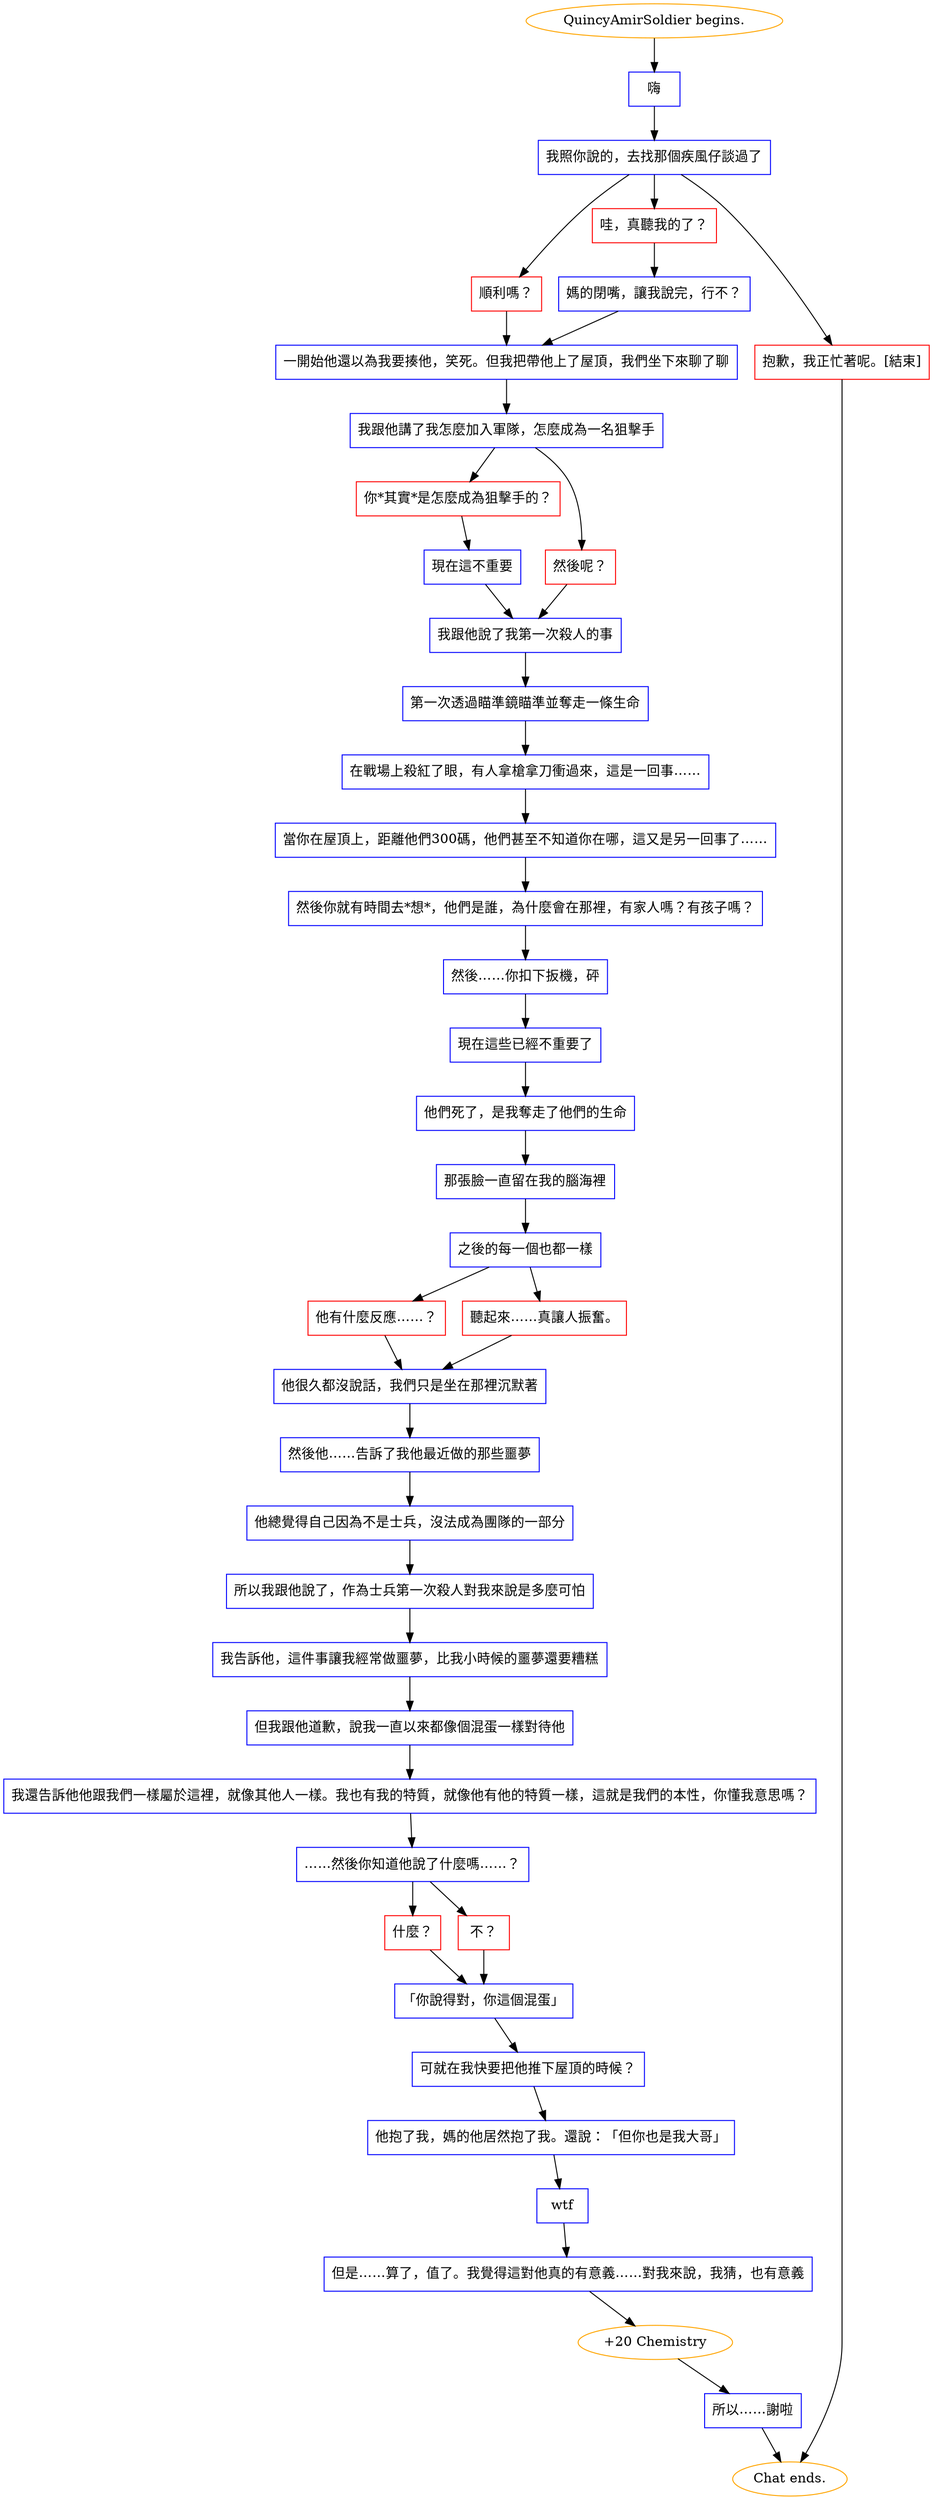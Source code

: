 digraph {
	"QuincyAmirSoldier begins." [color=orange];
		"QuincyAmirSoldier begins." -> j1274149381;
	j1274149381 [label="嗨",shape=box,color=blue];
		j1274149381 -> j3118987416;
	j3118987416 [label="我照你說的，去找那個疾風仔談過了",shape=box,color=blue];
		j3118987416 -> j1124092170;
		j3118987416 -> j4170352463;
		j3118987416 -> j3927206737;
	j1124092170 [label="順利嗎？",shape=box,color=red];
		j1124092170 -> j3394103271;
	j4170352463 [label="哇，真聽我的了？",shape=box,color=red];
		j4170352463 -> j2481227114;
	j3927206737 [label="抱歉，我正忙著呢。[結束]",shape=box,color=red];
		j3927206737 -> "Chat ends.";
	j3394103271 [label="一開始他還以為我要揍他，笑死。但我把帶他上了屋頂，我們坐下來聊了聊",shape=box,color=blue];
		j3394103271 -> j1746403656;
	j2481227114 [label="媽的閉嘴，讓我說完，行不？",shape=box,color=blue];
		j2481227114 -> j3394103271;
	"Chat ends." [color=orange];
	j1746403656 [label="我跟他講了我怎麼加入軍隊，怎麼成為一名狙擊手",shape=box,color=blue];
		j1746403656 -> j2168450532;
		j1746403656 -> j2033589721;
	j2168450532 [label="你*其實*是怎麼成為狙擊手的？",shape=box,color=red];
		j2168450532 -> j3910422922;
	j2033589721 [label="然後呢？",shape=box,color=red];
		j2033589721 -> j3202195627;
	j3910422922 [label="現在這不重要",shape=box,color=blue];
		j3910422922 -> j3202195627;
	j3202195627 [label="我跟他說了我第一次殺人的事",shape=box,color=blue];
		j3202195627 -> j3584990867;
	j3584990867 [label="第一次透過瞄準鏡瞄準並奪走一條生命",shape=box,color=blue];
		j3584990867 -> j3937444209;
	j3937444209 [label="在戰場上殺紅了眼，有人拿槍拿刀衝過來，這是一回事……",shape=box,color=blue];
		j3937444209 -> j4208012261;
	j4208012261 [label="當你在屋頂上，距離他們300碼，他們甚至不知道你在哪，這又是另一回事了……",shape=box,color=blue];
		j4208012261 -> j522154085;
	j522154085 [label="然後你就有時間去*想*，他們是誰，為什麼會在那裡，有家人嗎？有孩子嗎？",shape=box,color=blue];
		j522154085 -> j1587469105;
	j1587469105 [label="然後……你扣下扳機，砰",shape=box,color=blue];
		j1587469105 -> j2474942653;
	j2474942653 [label="現在這些已經不重要了",shape=box,color=blue];
		j2474942653 -> j1875814501;
	j1875814501 [label="他們死了，是我奪走了他們的生命",shape=box,color=blue];
		j1875814501 -> j883282602;
	j883282602 [label="那張臉一直留在我的腦海裡",shape=box,color=blue];
		j883282602 -> j3802694717;
	j3802694717 [label="之後的每一個也都一樣",shape=box,color=blue];
		j3802694717 -> j4145080811;
		j3802694717 -> j3903463214;
	j4145080811 [label="他有什麼反應……？",shape=box,color=red];
		j4145080811 -> j1161082461;
	j3903463214 [label="聽起來……真讓人振奮。",shape=box,color=red];
		j3903463214 -> j1161082461;
	j1161082461 [label="他很久都沒說話，我們只是坐在那裡沉默著",shape=box,color=blue];
		j1161082461 -> j1672095703;
	j1672095703 [label="然後他……告訴了我他最近做的那些噩夢",shape=box,color=blue];
		j1672095703 -> j769762380;
	j769762380 [label="他總覺得自己因為不是士兵，沒法成為團隊的一部分",shape=box,color=blue];
		j769762380 -> j3572365758;
	j3572365758 [label="所以我跟他說了，作為士兵第一次殺人對我來說是多麼可怕",shape=box,color=blue];
		j3572365758 -> j380188938;
	j380188938 [label="我告訴他，這件事讓我經常做噩夢，比我小時候的噩夢還要糟糕",shape=box,color=blue];
		j380188938 -> j3773314319;
	j3773314319 [label="但我跟他道歉，說我一直以來都像個混蛋一樣對待他",shape=box,color=blue];
		j3773314319 -> j3130252132;
	j3130252132 [label="我還告訴他他跟我們一樣屬於這裡，就像其他人一樣。我也有我的特質，就像他有他的特質一樣，這就是我們的本性，你懂我意思嗎？",shape=box,color=blue];
		j3130252132 -> j3119972324;
	j3119972324 [label="……然後你知道他說了什麼嗎……？",shape=box,color=blue];
		j3119972324 -> j3026279928;
		j3119972324 -> j2180937617;
	j3026279928 [label="什麼？",shape=box,color=red];
		j3026279928 -> j3575394764;
	j2180937617 [label="不？",shape=box,color=red];
		j2180937617 -> j3575394764;
	j3575394764 [label="「你說得對，你這個混蛋」",shape=box,color=blue];
		j3575394764 -> j2600958836;
	j2600958836 [label="可就在我快要把他推下屋頂的時候？",shape=box,color=blue];
		j2600958836 -> j1005609987;
	j1005609987 [label="他抱了我，媽的他居然抱了我。還說：「但你也是我大哥」",shape=box,color=blue];
		j1005609987 -> j69837655;
	j69837655 [label="wtf",shape=box,color=blue];
		j69837655 -> j648067586;
	j648067586 [label="但是……算了，值了。我覺得這對他真的有意義……對我來說，我猜，也有意義",shape=box,color=blue];
		j648067586 -> j1144707222;
	j1144707222 [label="+20 Chemistry",color=orange];
		j1144707222 -> j4031821786;
	j4031821786 [label="所以……謝啦",shape=box,color=blue];
		j4031821786 -> "Chat ends.";
}